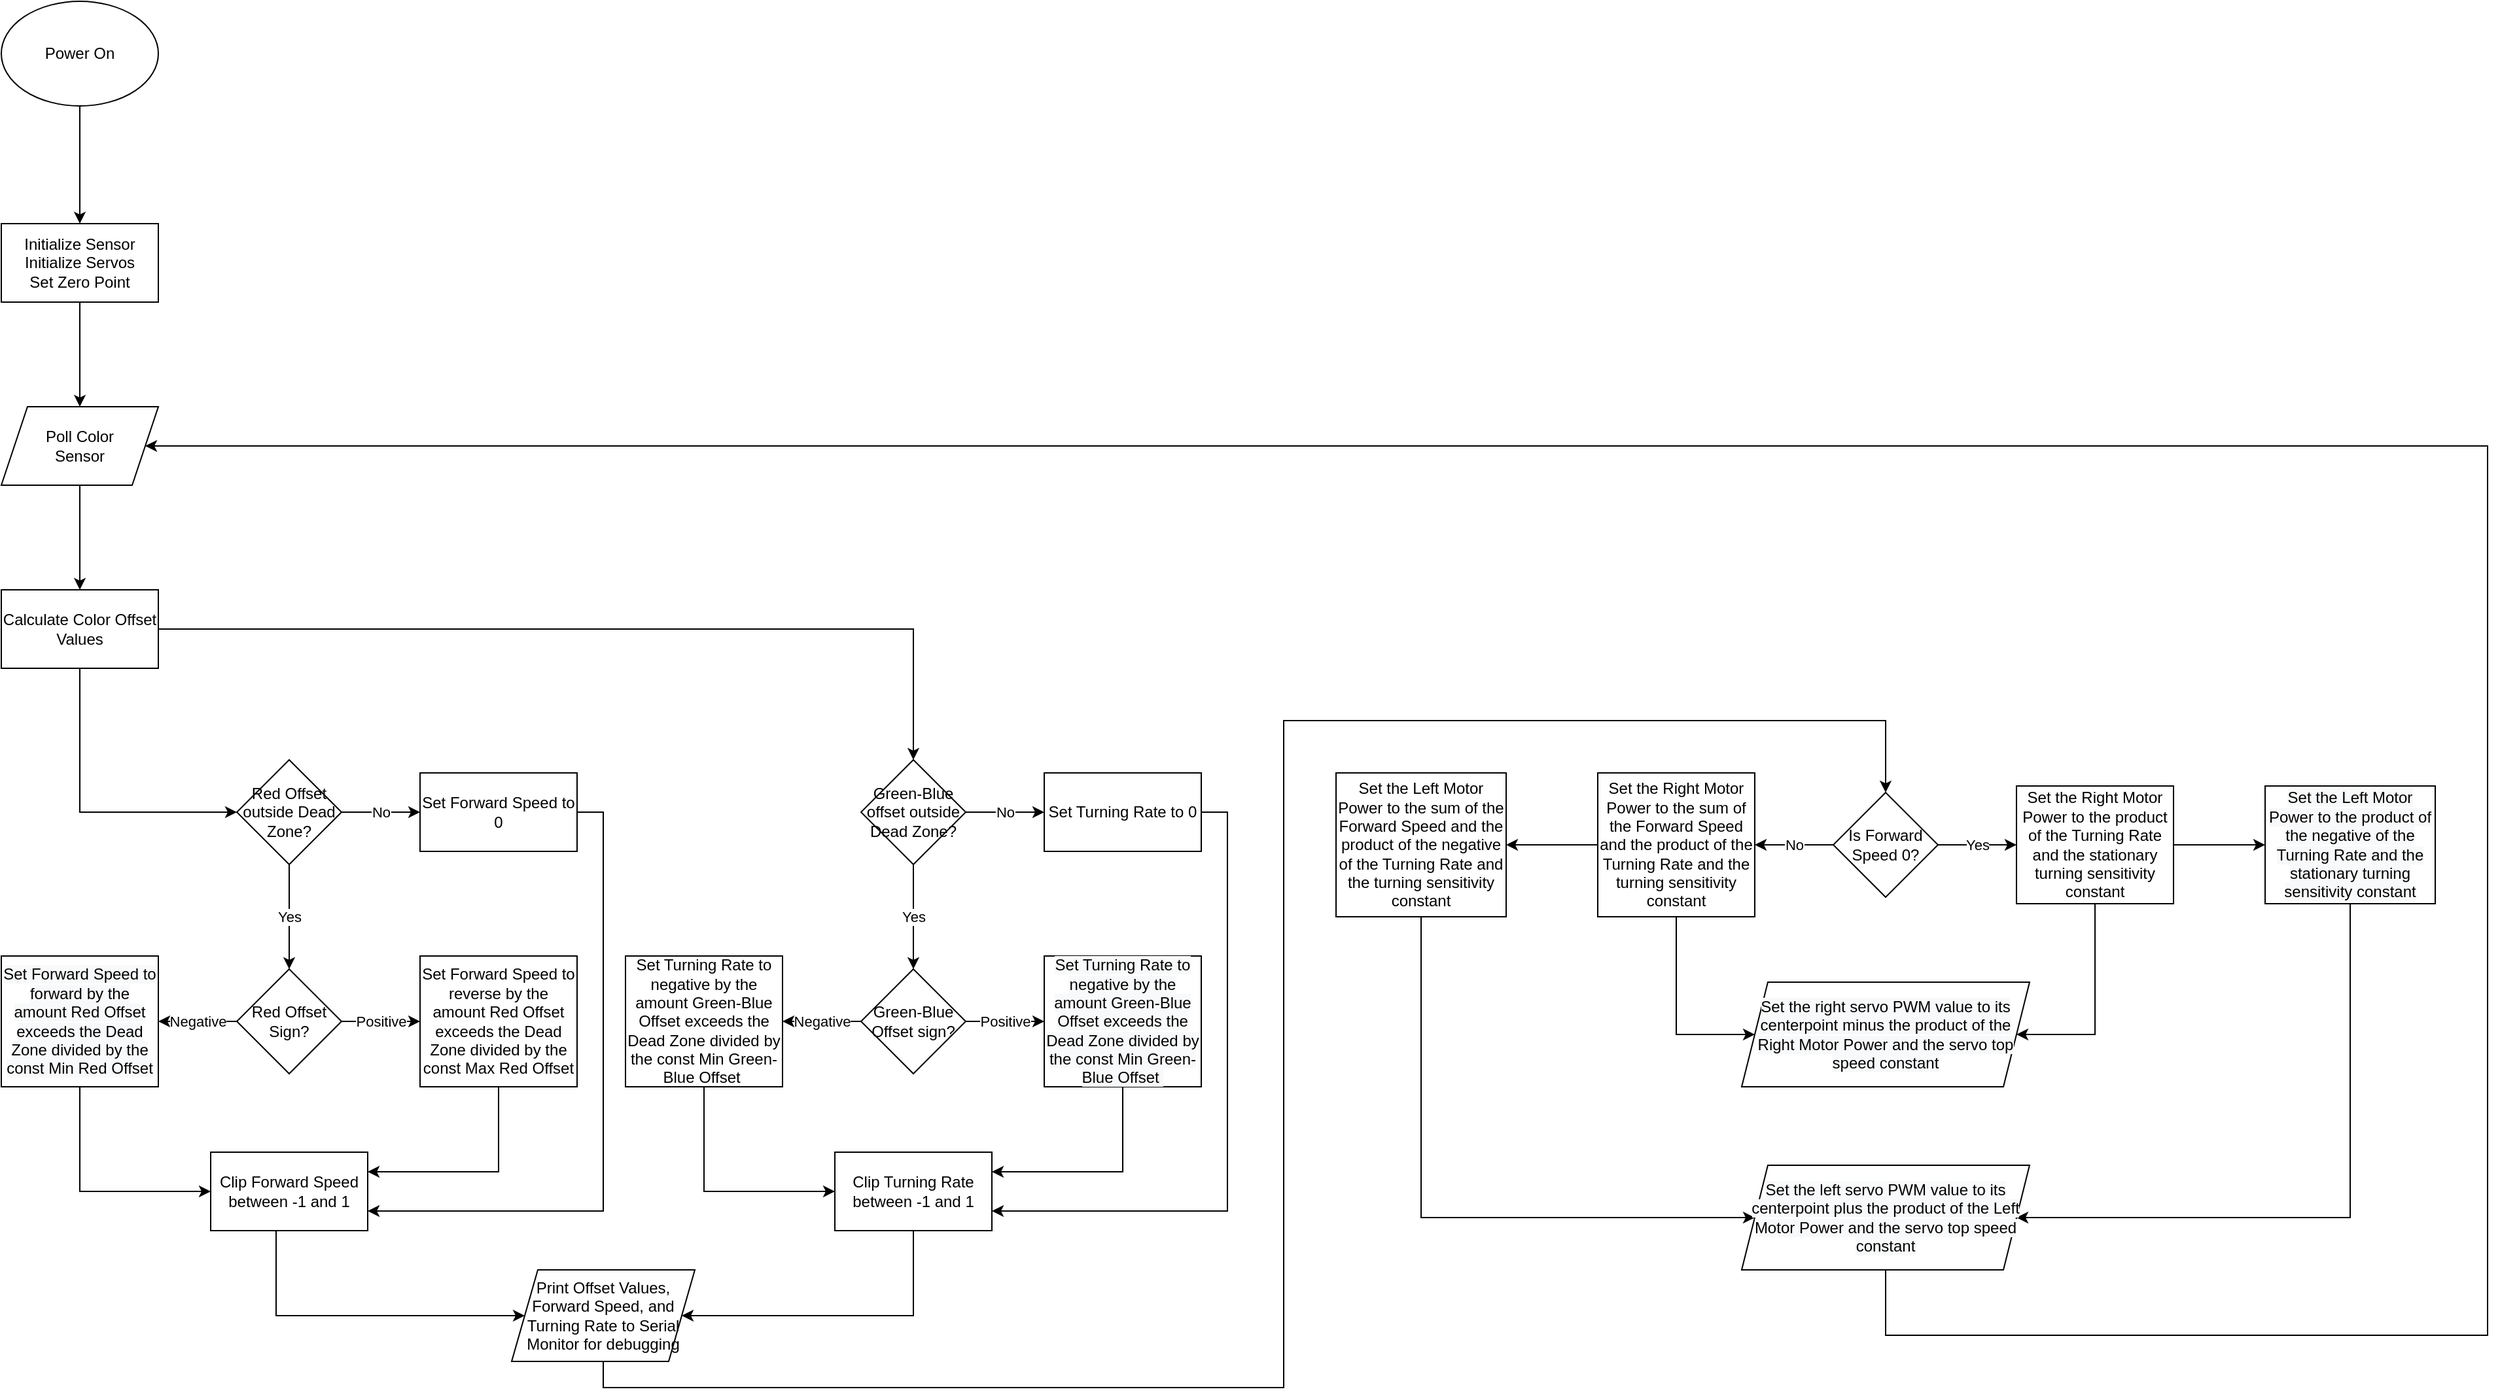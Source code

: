 <mxfile version="17.4.5" type="github" pages="2">
  <diagram id="C5RBs43oDa-KdzZeNtuy" name="Page-1">
    <mxGraphModel dx="932" dy="684" grid="1" gridSize="10" guides="1" tooltips="1" connect="1" arrows="1" fold="1" page="1" pageScale="1" pageWidth="827" pageHeight="1169" math="0" shadow="0">
      <root>
        <mxCell id="WIyWlLk6GJQsqaUBKTNV-0" />
        <mxCell id="WIyWlLk6GJQsqaUBKTNV-1" parent="WIyWlLk6GJQsqaUBKTNV-0" />
        <mxCell id="0KAY6Pc1dU7HC7JTZcyY-20" value="" style="edgeStyle=orthogonalEdgeStyle;rounded=0;orthogonalLoop=1;jettySize=auto;html=1;" edge="1" parent="WIyWlLk6GJQsqaUBKTNV-1" source="0KAY6Pc1dU7HC7JTZcyY-18" target="0KAY6Pc1dU7HC7JTZcyY-19">
          <mxGeometry relative="1" as="geometry" />
        </mxCell>
        <mxCell id="0KAY6Pc1dU7HC7JTZcyY-18" value="Power On" style="ellipse;whiteSpace=wrap;html=1;" vertex="1" parent="WIyWlLk6GJQsqaUBKTNV-1">
          <mxGeometry x="350" y="240" width="120" height="80" as="geometry" />
        </mxCell>
        <mxCell id="0KAY6Pc1dU7HC7JTZcyY-22" value="" style="edgeStyle=orthogonalEdgeStyle;rounded=0;orthogonalLoop=1;jettySize=auto;html=1;" edge="1" parent="WIyWlLk6GJQsqaUBKTNV-1" source="0KAY6Pc1dU7HC7JTZcyY-19" target="0KAY6Pc1dU7HC7JTZcyY-21">
          <mxGeometry relative="1" as="geometry" />
        </mxCell>
        <mxCell id="0KAY6Pc1dU7HC7JTZcyY-19" value="Initialize Sensor&lt;br&gt;Initialize Servos&lt;br&gt;Set Zero Point" style="whiteSpace=wrap;html=1;" vertex="1" parent="WIyWlLk6GJQsqaUBKTNV-1">
          <mxGeometry x="350" y="410" width="120" height="60" as="geometry" />
        </mxCell>
        <mxCell id="0KAY6Pc1dU7HC7JTZcyY-24" value="" style="edgeStyle=orthogonalEdgeStyle;rounded=0;orthogonalLoop=1;jettySize=auto;html=1;" edge="1" parent="WIyWlLk6GJQsqaUBKTNV-1" source="0KAY6Pc1dU7HC7JTZcyY-21" target="0KAY6Pc1dU7HC7JTZcyY-23">
          <mxGeometry relative="1" as="geometry" />
        </mxCell>
        <mxCell id="0KAY6Pc1dU7HC7JTZcyY-21" value="Poll Color&lt;br&gt;Sensor" style="shape=parallelogram;perimeter=parallelogramPerimeter;whiteSpace=wrap;html=1;fixedSize=1;" vertex="1" parent="WIyWlLk6GJQsqaUBKTNV-1">
          <mxGeometry x="350" y="550" width="120" height="60" as="geometry" />
        </mxCell>
        <mxCell id="0KAY6Pc1dU7HC7JTZcyY-28" value="" style="edgeStyle=orthogonalEdgeStyle;rounded=0;orthogonalLoop=1;jettySize=auto;html=1;" edge="1" parent="WIyWlLk6GJQsqaUBKTNV-1" source="0KAY6Pc1dU7HC7JTZcyY-23" target="0KAY6Pc1dU7HC7JTZcyY-27">
          <mxGeometry relative="1" as="geometry">
            <Array as="points">
              <mxPoint x="410" y="860" />
            </Array>
          </mxGeometry>
        </mxCell>
        <mxCell id="0KAY6Pc1dU7HC7JTZcyY-68" style="edgeStyle=orthogonalEdgeStyle;rounded=0;orthogonalLoop=1;jettySize=auto;html=1;exitX=0.75;exitY=1;exitDx=0;exitDy=0;entryX=0.5;entryY=0;entryDx=0;entryDy=0;" edge="1" parent="WIyWlLk6GJQsqaUBKTNV-1" source="0KAY6Pc1dU7HC7JTZcyY-23" target="0KAY6Pc1dU7HC7JTZcyY-49">
          <mxGeometry relative="1" as="geometry">
            <Array as="points">
              <mxPoint x="440" y="720" />
              <mxPoint x="1047" y="720" />
            </Array>
          </mxGeometry>
        </mxCell>
        <mxCell id="0KAY6Pc1dU7HC7JTZcyY-23" value="Calculate Color Offset Values" style="whiteSpace=wrap;html=1;" vertex="1" parent="WIyWlLk6GJQsqaUBKTNV-1">
          <mxGeometry x="350" y="690" width="120" height="60" as="geometry" />
        </mxCell>
        <mxCell id="0KAY6Pc1dU7HC7JTZcyY-34" value="Yes" style="edgeStyle=orthogonalEdgeStyle;rounded=0;orthogonalLoop=1;jettySize=auto;html=1;" edge="1" parent="WIyWlLk6GJQsqaUBKTNV-1" source="0KAY6Pc1dU7HC7JTZcyY-27" target="0KAY6Pc1dU7HC7JTZcyY-33">
          <mxGeometry relative="1" as="geometry" />
        </mxCell>
        <mxCell id="0KAY6Pc1dU7HC7JTZcyY-37" value="No" style="edgeStyle=orthogonalEdgeStyle;rounded=0;orthogonalLoop=1;jettySize=auto;html=1;" edge="1" parent="WIyWlLk6GJQsqaUBKTNV-1" source="0KAY6Pc1dU7HC7JTZcyY-27" target="0KAY6Pc1dU7HC7JTZcyY-35">
          <mxGeometry relative="1" as="geometry" />
        </mxCell>
        <mxCell id="0KAY6Pc1dU7HC7JTZcyY-27" value="Red Offset outside Dead Zone?" style="rhombus;whiteSpace=wrap;html=1;" vertex="1" parent="WIyWlLk6GJQsqaUBKTNV-1">
          <mxGeometry x="530" y="820" width="80" height="80" as="geometry" />
        </mxCell>
        <mxCell id="0KAY6Pc1dU7HC7JTZcyY-39" value="Positive" style="edgeStyle=orthogonalEdgeStyle;rounded=0;orthogonalLoop=1;jettySize=auto;html=1;" edge="1" parent="WIyWlLk6GJQsqaUBKTNV-1" source="0KAY6Pc1dU7HC7JTZcyY-33" target="0KAY6Pc1dU7HC7JTZcyY-38">
          <mxGeometry relative="1" as="geometry" />
        </mxCell>
        <mxCell id="0KAY6Pc1dU7HC7JTZcyY-41" value="Negative" style="edgeStyle=orthogonalEdgeStyle;rounded=0;orthogonalLoop=1;jettySize=auto;html=1;" edge="1" parent="WIyWlLk6GJQsqaUBKTNV-1" source="0KAY6Pc1dU7HC7JTZcyY-33" target="0KAY6Pc1dU7HC7JTZcyY-40">
          <mxGeometry relative="1" as="geometry" />
        </mxCell>
        <mxCell id="0KAY6Pc1dU7HC7JTZcyY-33" value="Red Offset Sign?" style="rhombus;whiteSpace=wrap;html=1;" vertex="1" parent="WIyWlLk6GJQsqaUBKTNV-1">
          <mxGeometry x="530" y="980" width="80" height="80" as="geometry" />
        </mxCell>
        <mxCell id="0KAY6Pc1dU7HC7JTZcyY-46" style="edgeStyle=orthogonalEdgeStyle;rounded=0;orthogonalLoop=1;jettySize=auto;html=1;entryX=1;entryY=0.75;entryDx=0;entryDy=0;" edge="1" parent="WIyWlLk6GJQsqaUBKTNV-1" source="0KAY6Pc1dU7HC7JTZcyY-35" target="0KAY6Pc1dU7HC7JTZcyY-42">
          <mxGeometry relative="1" as="geometry">
            <Array as="points">
              <mxPoint x="810" y="860" />
              <mxPoint x="810" y="1165" />
            </Array>
          </mxGeometry>
        </mxCell>
        <mxCell id="0KAY6Pc1dU7HC7JTZcyY-35" value="Set Forward Speed to 0" style="whiteSpace=wrap;html=1;" vertex="1" parent="WIyWlLk6GJQsqaUBKTNV-1">
          <mxGeometry x="670" y="830" width="120" height="60" as="geometry" />
        </mxCell>
        <mxCell id="0KAY6Pc1dU7HC7JTZcyY-63" style="edgeStyle=orthogonalEdgeStyle;rounded=0;orthogonalLoop=1;jettySize=auto;html=1;exitX=0.5;exitY=1;exitDx=0;exitDy=0;entryX=1;entryY=0.25;entryDx=0;entryDy=0;" edge="1" parent="WIyWlLk6GJQsqaUBKTNV-1" source="0KAY6Pc1dU7HC7JTZcyY-38" target="0KAY6Pc1dU7HC7JTZcyY-42">
          <mxGeometry relative="1" as="geometry" />
        </mxCell>
        <mxCell id="0KAY6Pc1dU7HC7JTZcyY-38" value="Set Forward Speed to reverse by the amount Red Offset exceeds the Dead Zone divided by the const Max Red Offset" style="whiteSpace=wrap;html=1;" vertex="1" parent="WIyWlLk6GJQsqaUBKTNV-1">
          <mxGeometry x="670" y="970" width="120" height="100" as="geometry" />
        </mxCell>
        <mxCell id="0KAY6Pc1dU7HC7JTZcyY-44" style="edgeStyle=orthogonalEdgeStyle;rounded=0;orthogonalLoop=1;jettySize=auto;html=1;exitX=0.5;exitY=1;exitDx=0;exitDy=0;entryX=0;entryY=0.5;entryDx=0;entryDy=0;" edge="1" parent="WIyWlLk6GJQsqaUBKTNV-1" source="0KAY6Pc1dU7HC7JTZcyY-40" target="0KAY6Pc1dU7HC7JTZcyY-42">
          <mxGeometry relative="1" as="geometry" />
        </mxCell>
        <mxCell id="0KAY6Pc1dU7HC7JTZcyY-40" value="&lt;span style=&quot;color: rgb(0 , 0 , 0) ; font-family: &amp;#34;helvetica&amp;#34; ; font-size: 12px ; font-style: normal ; font-weight: 400 ; letter-spacing: normal ; text-align: center ; text-indent: 0px ; text-transform: none ; word-spacing: 0px ; background-color: rgb(248 , 249 , 250) ; display: inline ; float: none&quot;&gt;Set Forward Speed to forward by the amount Red Offset exceeds the Dead Zone divided by the const Min Red Offset&lt;/span&gt;" style="whiteSpace=wrap;html=1;" vertex="1" parent="WIyWlLk6GJQsqaUBKTNV-1">
          <mxGeometry x="350" y="970" width="120" height="100" as="geometry" />
        </mxCell>
        <mxCell id="0KAY6Pc1dU7HC7JTZcyY-70" value="" style="edgeStyle=orthogonalEdgeStyle;rounded=0;orthogonalLoop=1;jettySize=auto;html=1;" edge="1" parent="WIyWlLk6GJQsqaUBKTNV-1" source="0KAY6Pc1dU7HC7JTZcyY-42" target="0KAY6Pc1dU7HC7JTZcyY-69">
          <mxGeometry relative="1" as="geometry">
            <Array as="points">
              <mxPoint x="560" y="1230" />
              <mxPoint x="560" y="1230" />
            </Array>
          </mxGeometry>
        </mxCell>
        <mxCell id="0KAY6Pc1dU7HC7JTZcyY-42" value="Clip Forward Speed between -1 and 1" style="whiteSpace=wrap;html=1;" vertex="1" parent="WIyWlLk6GJQsqaUBKTNV-1">
          <mxGeometry x="510" y="1120" width="120" height="60" as="geometry" />
        </mxCell>
        <mxCell id="0KAY6Pc1dU7HC7JTZcyY-52" value="No" style="edgeStyle=orthogonalEdgeStyle;rounded=0;orthogonalLoop=1;jettySize=auto;html=1;" edge="1" parent="WIyWlLk6GJQsqaUBKTNV-1" source="0KAY6Pc1dU7HC7JTZcyY-49" target="0KAY6Pc1dU7HC7JTZcyY-51">
          <mxGeometry relative="1" as="geometry" />
        </mxCell>
        <mxCell id="0KAY6Pc1dU7HC7JTZcyY-56" value="Yes" style="edgeStyle=orthogonalEdgeStyle;rounded=0;orthogonalLoop=1;jettySize=auto;html=1;" edge="1" parent="WIyWlLk6GJQsqaUBKTNV-1" source="0KAY6Pc1dU7HC7JTZcyY-49" target="0KAY6Pc1dU7HC7JTZcyY-55">
          <mxGeometry relative="1" as="geometry" />
        </mxCell>
        <mxCell id="0KAY6Pc1dU7HC7JTZcyY-49" value="Green-Blue offset outside Dead Zone?" style="rhombus;whiteSpace=wrap;html=1;" vertex="1" parent="WIyWlLk6GJQsqaUBKTNV-1">
          <mxGeometry x="1007" y="820" width="80" height="80" as="geometry" />
        </mxCell>
        <mxCell id="0KAY6Pc1dU7HC7JTZcyY-67" style="edgeStyle=orthogonalEdgeStyle;rounded=0;orthogonalLoop=1;jettySize=auto;html=1;exitX=1;exitY=0.5;exitDx=0;exitDy=0;entryX=1;entryY=0.75;entryDx=0;entryDy=0;" edge="1" parent="WIyWlLk6GJQsqaUBKTNV-1" source="0KAY6Pc1dU7HC7JTZcyY-51" target="0KAY6Pc1dU7HC7JTZcyY-64">
          <mxGeometry relative="1" as="geometry" />
        </mxCell>
        <mxCell id="0KAY6Pc1dU7HC7JTZcyY-51" value="Set Turning Rate to 0" style="whiteSpace=wrap;html=1;" vertex="1" parent="WIyWlLk6GJQsqaUBKTNV-1">
          <mxGeometry x="1147" y="830" width="120" height="60" as="geometry" />
        </mxCell>
        <mxCell id="0KAY6Pc1dU7HC7JTZcyY-60" value="Negative" style="edgeStyle=orthogonalEdgeStyle;rounded=0;orthogonalLoop=1;jettySize=auto;html=1;" edge="1" parent="WIyWlLk6GJQsqaUBKTNV-1" source="0KAY6Pc1dU7HC7JTZcyY-55" target="0KAY6Pc1dU7HC7JTZcyY-59">
          <mxGeometry relative="1" as="geometry" />
        </mxCell>
        <mxCell id="0KAY6Pc1dU7HC7JTZcyY-62" value="Positive" style="edgeStyle=orthogonalEdgeStyle;rounded=0;orthogonalLoop=1;jettySize=auto;html=1;" edge="1" parent="WIyWlLk6GJQsqaUBKTNV-1" source="0KAY6Pc1dU7HC7JTZcyY-55" target="0KAY6Pc1dU7HC7JTZcyY-61">
          <mxGeometry relative="1" as="geometry" />
        </mxCell>
        <mxCell id="0KAY6Pc1dU7HC7JTZcyY-55" value="Green-Blue Offset sign?" style="rhombus;whiteSpace=wrap;html=1;" vertex="1" parent="WIyWlLk6GJQsqaUBKTNV-1">
          <mxGeometry x="1007" y="980" width="80" height="80" as="geometry" />
        </mxCell>
        <mxCell id="0KAY6Pc1dU7HC7JTZcyY-65" style="edgeStyle=orthogonalEdgeStyle;rounded=0;orthogonalLoop=1;jettySize=auto;html=1;entryX=0;entryY=0.5;entryDx=0;entryDy=0;" edge="1" parent="WIyWlLk6GJQsqaUBKTNV-1" source="0KAY6Pc1dU7HC7JTZcyY-59" target="0KAY6Pc1dU7HC7JTZcyY-64">
          <mxGeometry relative="1" as="geometry">
            <Array as="points">
              <mxPoint x="887" y="1150" />
            </Array>
          </mxGeometry>
        </mxCell>
        <mxCell id="0KAY6Pc1dU7HC7JTZcyY-59" value="Set Turning Rate to negative by the amount Green-Blue Offset exceeds the Dead Zone divided by the const Min Green-Blue Offset&amp;nbsp;" style="whiteSpace=wrap;html=1;" vertex="1" parent="WIyWlLk6GJQsqaUBKTNV-1">
          <mxGeometry x="827" y="970" width="120" height="100" as="geometry" />
        </mxCell>
        <mxCell id="0KAY6Pc1dU7HC7JTZcyY-66" style="edgeStyle=orthogonalEdgeStyle;rounded=0;orthogonalLoop=1;jettySize=auto;html=1;exitX=0.5;exitY=1;exitDx=0;exitDy=0;entryX=1;entryY=0.25;entryDx=0;entryDy=0;" edge="1" parent="WIyWlLk6GJQsqaUBKTNV-1" source="0KAY6Pc1dU7HC7JTZcyY-61" target="0KAY6Pc1dU7HC7JTZcyY-64">
          <mxGeometry relative="1" as="geometry" />
        </mxCell>
        <mxCell id="0KAY6Pc1dU7HC7JTZcyY-61" value="&#xa;&#xa;&lt;span style=&quot;color: rgb(0, 0, 0); font-family: helvetica; font-size: 12px; font-style: normal; font-weight: 400; letter-spacing: normal; text-align: center; text-indent: 0px; text-transform: none; word-spacing: 0px; background-color: rgb(248, 249, 250); display: inline; float: none;&quot;&gt;Set Turning Rate to negative by the amount Green-Blue Offset exceeds the Dead Zone divided by the const Min Green-Blue Offset&amp;nbsp;&lt;/span&gt;&#xa;&#xa;" style="whiteSpace=wrap;html=1;" vertex="1" parent="WIyWlLk6GJQsqaUBKTNV-1">
          <mxGeometry x="1147" y="970" width="120" height="100" as="geometry" />
        </mxCell>
        <mxCell id="0KAY6Pc1dU7HC7JTZcyY-72" style="edgeStyle=orthogonalEdgeStyle;rounded=0;orthogonalLoop=1;jettySize=auto;html=1;exitX=0.5;exitY=1;exitDx=0;exitDy=0;entryX=1;entryY=0.5;entryDx=0;entryDy=0;" edge="1" parent="WIyWlLk6GJQsqaUBKTNV-1" source="0KAY6Pc1dU7HC7JTZcyY-64" target="0KAY6Pc1dU7HC7JTZcyY-69">
          <mxGeometry relative="1" as="geometry">
            <Array as="points">
              <mxPoint x="1047" y="1245" />
            </Array>
          </mxGeometry>
        </mxCell>
        <mxCell id="0KAY6Pc1dU7HC7JTZcyY-64" value="Clip Turning Rate between -1 and 1" style="rounded=0;whiteSpace=wrap;html=1;" vertex="1" parent="WIyWlLk6GJQsqaUBKTNV-1">
          <mxGeometry x="987" y="1120" width="120" height="60" as="geometry" />
        </mxCell>
        <mxCell id="0KAY6Pc1dU7HC7JTZcyY-74" value="" style="edgeStyle=orthogonalEdgeStyle;rounded=0;orthogonalLoop=1;jettySize=auto;html=1;" edge="1" parent="WIyWlLk6GJQsqaUBKTNV-1" source="0KAY6Pc1dU7HC7JTZcyY-69" target="0KAY6Pc1dU7HC7JTZcyY-73">
          <mxGeometry relative="1" as="geometry">
            <Array as="points">
              <mxPoint x="810" y="1300" />
              <mxPoint x="1330" y="1300" />
              <mxPoint x="1330" y="790" />
              <mxPoint x="1790" y="790" />
            </Array>
          </mxGeometry>
        </mxCell>
        <mxCell id="0KAY6Pc1dU7HC7JTZcyY-69" value="Print Offset Values, Forward Speed, and Turning Rate to Serial Monitor for debugging" style="shape=parallelogram;perimeter=parallelogramPerimeter;whiteSpace=wrap;html=1;fixedSize=1;" vertex="1" parent="WIyWlLk6GJQsqaUBKTNV-1">
          <mxGeometry x="740" y="1210" width="140" height="70" as="geometry" />
        </mxCell>
        <mxCell id="0KAY6Pc1dU7HC7JTZcyY-76" value="Yes" style="edgeStyle=orthogonalEdgeStyle;rounded=0;orthogonalLoop=1;jettySize=auto;html=1;" edge="1" parent="WIyWlLk6GJQsqaUBKTNV-1" source="0KAY6Pc1dU7HC7JTZcyY-73" target="0KAY6Pc1dU7HC7JTZcyY-75">
          <mxGeometry relative="1" as="geometry" />
        </mxCell>
        <mxCell id="0KAY6Pc1dU7HC7JTZcyY-78" value="No" style="edgeStyle=orthogonalEdgeStyle;rounded=0;orthogonalLoop=1;jettySize=auto;html=1;" edge="1" parent="WIyWlLk6GJQsqaUBKTNV-1" source="0KAY6Pc1dU7HC7JTZcyY-73" target="0KAY6Pc1dU7HC7JTZcyY-77">
          <mxGeometry relative="1" as="geometry" />
        </mxCell>
        <mxCell id="0KAY6Pc1dU7HC7JTZcyY-73" value="Is Forward Speed 0?" style="rhombus;whiteSpace=wrap;html=1;" vertex="1" parent="WIyWlLk6GJQsqaUBKTNV-1">
          <mxGeometry x="1750" y="845" width="80" height="80" as="geometry" />
        </mxCell>
        <mxCell id="0KAY6Pc1dU7HC7JTZcyY-80" value="" style="edgeStyle=orthogonalEdgeStyle;rounded=0;orthogonalLoop=1;jettySize=auto;html=1;" edge="1" parent="WIyWlLk6GJQsqaUBKTNV-1" source="0KAY6Pc1dU7HC7JTZcyY-75" target="0KAY6Pc1dU7HC7JTZcyY-79">
          <mxGeometry relative="1" as="geometry" />
        </mxCell>
        <mxCell id="0KAY6Pc1dU7HC7JTZcyY-99" style="edgeStyle=orthogonalEdgeStyle;rounded=0;orthogonalLoop=1;jettySize=auto;html=1;exitX=0.5;exitY=1;exitDx=0;exitDy=0;entryX=1;entryY=0.5;entryDx=0;entryDy=0;" edge="1" parent="WIyWlLk6GJQsqaUBKTNV-1" source="0KAY6Pc1dU7HC7JTZcyY-75" target="0KAY6Pc1dU7HC7JTZcyY-98">
          <mxGeometry relative="1" as="geometry">
            <Array as="points">
              <mxPoint x="1950" y="1030" />
            </Array>
          </mxGeometry>
        </mxCell>
        <mxCell id="0KAY6Pc1dU7HC7JTZcyY-75" value="Set the Right Motor Power to the product of the Turning Rate and the stationary turning sensitivity constant" style="whiteSpace=wrap;html=1;" vertex="1" parent="WIyWlLk6GJQsqaUBKTNV-1">
          <mxGeometry x="1890" y="840" width="120" height="90" as="geometry" />
        </mxCell>
        <mxCell id="0KAY6Pc1dU7HC7JTZcyY-84" value="" style="edgeStyle=orthogonalEdgeStyle;rounded=0;orthogonalLoop=1;jettySize=auto;html=1;" edge="1" parent="WIyWlLk6GJQsqaUBKTNV-1" source="0KAY6Pc1dU7HC7JTZcyY-77" target="0KAY6Pc1dU7HC7JTZcyY-83">
          <mxGeometry relative="1" as="geometry" />
        </mxCell>
        <mxCell id="0KAY6Pc1dU7HC7JTZcyY-100" style="edgeStyle=orthogonalEdgeStyle;rounded=0;orthogonalLoop=1;jettySize=auto;html=1;exitX=0.5;exitY=1;exitDx=0;exitDy=0;entryX=0;entryY=0.5;entryDx=0;entryDy=0;" edge="1" parent="WIyWlLk6GJQsqaUBKTNV-1" source="0KAY6Pc1dU7HC7JTZcyY-77" target="0KAY6Pc1dU7HC7JTZcyY-98">
          <mxGeometry relative="1" as="geometry">
            <Array as="points">
              <mxPoint x="1630" y="1030" />
            </Array>
          </mxGeometry>
        </mxCell>
        <mxCell id="0KAY6Pc1dU7HC7JTZcyY-77" value="Set the Right Motor Power to the sum of the Forward Speed and the product of the Turning Rate and the turning sensitivity constant" style="whiteSpace=wrap;html=1;" vertex="1" parent="WIyWlLk6GJQsqaUBKTNV-1">
          <mxGeometry x="1570" y="830" width="120" height="110" as="geometry" />
        </mxCell>
        <mxCell id="0KAY6Pc1dU7HC7JTZcyY-102" style="edgeStyle=orthogonalEdgeStyle;rounded=0;orthogonalLoop=1;jettySize=auto;html=1;entryX=1;entryY=0.5;entryDx=0;entryDy=0;" edge="1" parent="WIyWlLk6GJQsqaUBKTNV-1" source="0KAY6Pc1dU7HC7JTZcyY-79" target="0KAY6Pc1dU7HC7JTZcyY-101">
          <mxGeometry relative="1" as="geometry">
            <Array as="points">
              <mxPoint x="2145" y="1170" />
            </Array>
          </mxGeometry>
        </mxCell>
        <mxCell id="0KAY6Pc1dU7HC7JTZcyY-79" value="&lt;span style=&quot;color: rgb(0 , 0 , 0) ; font-family: &amp;#34;helvetica&amp;#34; ; font-size: 12px ; font-style: normal ; font-weight: 400 ; letter-spacing: normal ; text-align: center ; text-indent: 0px ; text-transform: none ; word-spacing: 0px ; background-color: rgb(248 , 249 , 250) ; display: inline ; float: none&quot;&gt;Set the Left Motor Power to the product of the negative of the Turning Rate and the stationary turning sensitivity constant&lt;/span&gt;" style="whiteSpace=wrap;html=1;" vertex="1" parent="WIyWlLk6GJQsqaUBKTNV-1">
          <mxGeometry x="2080" y="840" width="130" height="90" as="geometry" />
        </mxCell>
        <mxCell id="0KAY6Pc1dU7HC7JTZcyY-103" style="edgeStyle=orthogonalEdgeStyle;rounded=0;orthogonalLoop=1;jettySize=auto;html=1;entryX=0;entryY=0.5;entryDx=0;entryDy=0;" edge="1" parent="WIyWlLk6GJQsqaUBKTNV-1" source="0KAY6Pc1dU7HC7JTZcyY-83" target="0KAY6Pc1dU7HC7JTZcyY-101">
          <mxGeometry relative="1" as="geometry">
            <Array as="points">
              <mxPoint x="1435" y="1170" />
            </Array>
          </mxGeometry>
        </mxCell>
        <mxCell id="0KAY6Pc1dU7HC7JTZcyY-83" value="Set the Left Motor Power to the sum of the Forward Speed and the product of the negative of the Turning Rate and the turning sensitivity constant" style="whiteSpace=wrap;html=1;" vertex="1" parent="WIyWlLk6GJQsqaUBKTNV-1">
          <mxGeometry x="1370" y="830" width="130" height="110" as="geometry" />
        </mxCell>
        <mxCell id="0KAY6Pc1dU7HC7JTZcyY-98" value="&#xa;&#xa;&lt;span style=&quot;color: rgb(0, 0, 0); font-family: helvetica; font-size: 12px; font-style: normal; font-weight: 400; letter-spacing: normal; text-align: center; text-indent: 0px; text-transform: none; word-spacing: 0px; background-color: rgb(248, 249, 250); display: inline; float: none;&quot;&gt;Set the right servo PWM value to its centerpoint minus the product of the Right Motor Power and the servo top speed constant&lt;/span&gt;&#xa;&#xa;" style="shape=parallelogram;perimeter=parallelogramPerimeter;whiteSpace=wrap;html=1;fixedSize=1;" vertex="1" parent="WIyWlLk6GJQsqaUBKTNV-1">
          <mxGeometry x="1680" y="990" width="220" height="80" as="geometry" />
        </mxCell>
        <mxCell id="0KAY6Pc1dU7HC7JTZcyY-104" style="edgeStyle=orthogonalEdgeStyle;rounded=0;orthogonalLoop=1;jettySize=auto;html=1;exitX=0.5;exitY=1;exitDx=0;exitDy=0;entryX=1;entryY=0.5;entryDx=0;entryDy=0;" edge="1" parent="WIyWlLk6GJQsqaUBKTNV-1" source="0KAY6Pc1dU7HC7JTZcyY-101" target="0KAY6Pc1dU7HC7JTZcyY-21">
          <mxGeometry relative="1" as="geometry">
            <Array as="points">
              <mxPoint x="1790" y="1260" />
              <mxPoint x="2250" y="1260" />
              <mxPoint x="2250" y="580" />
            </Array>
          </mxGeometry>
        </mxCell>
        <mxCell id="0KAY6Pc1dU7HC7JTZcyY-101" value="&lt;span style=&quot;color: rgb(0 , 0 , 0) ; font-family: &amp;#34;helvetica&amp;#34; ; font-size: 12px ; font-style: normal ; font-weight: 400 ; letter-spacing: normal ; text-align: center ; text-indent: 0px ; text-transform: none ; word-spacing: 0px ; background-color: rgb(248 , 249 , 250) ; display: inline ; float: none&quot;&gt;Set the left servo PWM value to its centerpoint plus the product of the Left Motor Power and the servo top speed constant&lt;/span&gt;" style="shape=parallelogram;perimeter=parallelogramPerimeter;whiteSpace=wrap;html=1;fixedSize=1;" vertex="1" parent="WIyWlLk6GJQsqaUBKTNV-1">
          <mxGeometry x="1680" y="1130" width="220" height="80" as="geometry" />
        </mxCell>
      </root>
    </mxGraphModel>
  </diagram>
  <diagram id="WVK8z6pN8b8rxkooocJ8" name="Page-2">
    <mxGraphModel dx="792" dy="581" grid="1" gridSize="10" guides="1" tooltips="1" connect="1" arrows="1" fold="1" page="1" pageScale="1" pageWidth="850" pageHeight="1100" math="0" shadow="0">
      <root>
        <mxCell id="0" />
        <mxCell id="1" parent="0" />
        <mxCell id="eAoaHbcyx_R3da_HgAB9-2" value="TCS34725" style="ellipse;whiteSpace=wrap;html=1;aspect=fixed;" vertex="1" parent="1">
          <mxGeometry x="385" y="90" width="80" height="80" as="geometry" />
        </mxCell>
        <mxCell id="eAoaHbcyx_R3da_HgAB9-1" value="Arduino Uno" style="rounded=0;whiteSpace=wrap;html=1;" vertex="1" parent="1">
          <mxGeometry x="365" y="260" width="120" height="70" as="geometry" />
        </mxCell>
        <mxCell id="eAoaHbcyx_R3da_HgAB9-6" value="SCL" style="endArrow=none;html=1;rounded=0;entryX=0.5;entryY=1;entryDx=0;entryDy=0;" edge="1" parent="1">
          <mxGeometry width="50" height="50" relative="1" as="geometry">
            <mxPoint x="420" y="260" as="sourcePoint" />
            <mxPoint x="420" y="160" as="targetPoint" />
          </mxGeometry>
        </mxCell>
        <mxCell id="eAoaHbcyx_R3da_HgAB9-7" value="GND" style="endArrow=none;html=1;rounded=0;entryX=0.5;entryY=1;entryDx=0;entryDy=0;" edge="1" parent="1">
          <mxGeometry x="-0.429" width="50" height="50" relative="1" as="geometry">
            <mxPoint x="430" y="260" as="sourcePoint" />
            <mxPoint x="430" y="160" as="targetPoint" />
            <mxPoint as="offset" />
          </mxGeometry>
        </mxCell>
        <mxCell id="eAoaHbcyx_R3da_HgAB9-8" value="3.3V" style="endArrow=none;html=1;rounded=0;entryX=0.5;entryY=1;entryDx=0;entryDy=0;" edge="1" parent="1">
          <mxGeometry x="-0.714" width="50" height="50" relative="1" as="geometry">
            <mxPoint x="440" y="260" as="sourcePoint" />
            <mxPoint x="440" y="160" as="targetPoint" />
            <mxPoint as="offset" />
          </mxGeometry>
        </mxCell>
        <mxCell id="eAoaHbcyx_R3da_HgAB9-9" value="SDA" style="endArrow=none;html=1;rounded=0;entryX=0.5;entryY=1;entryDx=0;entryDy=0;" edge="1" parent="1">
          <mxGeometry x="0.429" width="50" height="50" relative="1" as="geometry">
            <mxPoint x="410" y="260" as="sourcePoint" />
            <mxPoint x="409.5" y="160" as="targetPoint" />
            <mxPoint x="1" as="offset" />
          </mxGeometry>
        </mxCell>
        <mxCell id="eAoaHbcyx_R3da_HgAB9-10" value="LED" style="rounded=0;whiteSpace=wrap;html=1;" vertex="1" parent="1">
          <mxGeometry x="500" y="60" width="30" height="20" as="geometry" />
        </mxCell>
        <mxCell id="eAoaHbcyx_R3da_HgAB9-16" value="" style="endArrow=none;html=1;rounded=0;entryX=0.25;entryY=1;entryDx=0;entryDy=0;" edge="1" parent="1">
          <mxGeometry width="50" height="50" relative="1" as="geometry">
            <mxPoint x="510" y="120" as="sourcePoint" />
            <mxPoint x="509.5" y="80" as="targetPoint" />
          </mxGeometry>
        </mxCell>
        <mxCell id="eAoaHbcyx_R3da_HgAB9-17" value="" style="endArrow=none;html=1;rounded=0;entryX=0.25;entryY=1;entryDx=0;entryDy=0;" edge="1" parent="1">
          <mxGeometry width="50" height="50" relative="1" as="geometry">
            <mxPoint x="520" y="140" as="sourcePoint" />
            <mxPoint x="519.5" y="80" as="targetPoint" />
          </mxGeometry>
        </mxCell>
        <mxCell id="eAoaHbcyx_R3da_HgAB9-19" value="LED" style="rounded=0;whiteSpace=wrap;html=1;" vertex="1" parent="1">
          <mxGeometry x="550" y="60" width="30" height="20" as="geometry" />
        </mxCell>
        <mxCell id="eAoaHbcyx_R3da_HgAB9-20" value="" style="endArrow=none;html=1;rounded=0;entryX=0.25;entryY=1;entryDx=0;entryDy=0;" edge="1" parent="1">
          <mxGeometry width="50" height="50" relative="1" as="geometry">
            <mxPoint x="560" y="120" as="sourcePoint" />
            <mxPoint x="559.5" y="80" as="targetPoint" />
          </mxGeometry>
        </mxCell>
        <mxCell id="eAoaHbcyx_R3da_HgAB9-21" value="" style="endArrow=none;html=1;rounded=0;entryX=0.25;entryY=1;entryDx=0;entryDy=0;" edge="1" parent="1">
          <mxGeometry width="50" height="50" relative="1" as="geometry">
            <mxPoint x="570" y="140" as="sourcePoint" />
            <mxPoint x="569.5" y="80" as="targetPoint" />
          </mxGeometry>
        </mxCell>
        <mxCell id="eAoaHbcyx_R3da_HgAB9-22" value="" style="endArrow=none;html=1;rounded=0;" edge="1" parent="1">
          <mxGeometry width="50" height="50" relative="1" as="geometry">
            <mxPoint x="490" y="120" as="sourcePoint" />
            <mxPoint x="510" y="120" as="targetPoint" />
          </mxGeometry>
        </mxCell>
        <mxCell id="eAoaHbcyx_R3da_HgAB9-23" value="-" style="endArrow=none;html=1;rounded=0;" edge="1" parent="1">
          <mxGeometry width="50" height="50" relative="1" as="geometry">
            <mxPoint x="490" y="200" as="sourcePoint" />
            <mxPoint x="490" y="120" as="targetPoint" />
          </mxGeometry>
        </mxCell>
        <mxCell id="eAoaHbcyx_R3da_HgAB9-25" value="" style="endArrow=none;html=1;rounded=0;" edge="1" parent="1">
          <mxGeometry width="50" height="50" relative="1" as="geometry">
            <mxPoint x="520" y="140" as="sourcePoint" />
            <mxPoint x="570" y="140" as="targetPoint" />
          </mxGeometry>
        </mxCell>
        <mxCell id="eAoaHbcyx_R3da_HgAB9-26" value="+" style="endArrow=none;html=1;rounded=0;exitX=0.5;exitY=0;exitDx=0;exitDy=0;" edge="1" parent="1" source="eAoaHbcyx_R3da_HgAB9-27">
          <mxGeometry width="50" height="50" relative="1" as="geometry">
            <mxPoint x="520" y="160" as="sourcePoint" />
            <mxPoint x="520" y="140" as="targetPoint" />
          </mxGeometry>
        </mxCell>
        <mxCell id="eAoaHbcyx_R3da_HgAB9-27" value="&lt;font style=&quot;font-size: 12px&quot;&gt;2.7&lt;span style=&quot;color: rgb(73 , 73 , 73) ; background-color: rgb(255 , 255 , 255)&quot;&gt;Ω&lt;/span&gt;&lt;span style=&quot;color: rgb(73 , 73 , 73) ; font-family: &amp;#34;ddg_proximanova&amp;#34; , &amp;#34;ddg_proximanova_ui_0&amp;#34; , &amp;#34;ddg_proximanova_ui_1&amp;#34; , &amp;#34;ddg_proximanova_ui_2&amp;#34; , &amp;#34;ddg_proximanova_ui_3&amp;#34; , &amp;#34;ddg_proximanova_ui_4&amp;#34; , &amp;#34;ddg_proximanova_ui_5&amp;#34; , &amp;#34;ddg_proximanova_ui_6&amp;#34; , &amp;#34;proxima nova&amp;#34; , &amp;#34;helvetica neue&amp;#34; , &amp;#34;helvetica&amp;#34; , &amp;#34;segoe ui&amp;#34; , &amp;#34;nimbus sans l&amp;#34; , &amp;#34;liberation sans&amp;#34; , &amp;#34;open sans&amp;#34; , &amp;#34;freesans&amp;#34; , &amp;#34;arial&amp;#34; , sans-serif ; background-color: rgb(255 , 255 , 255)&quot;&gt;&amp;nbsp;&lt;/span&gt;&lt;/font&gt;" style="rounded=0;whiteSpace=wrap;html=1;" vertex="1" parent="1">
          <mxGeometry x="500" y="180" width="40" height="20" as="geometry" />
        </mxCell>
        <mxCell id="eAoaHbcyx_R3da_HgAB9-28" value="" style="endArrow=none;html=1;rounded=0;fontFamily=Helvetica;fontSize=12;entryX=0.5;entryY=1;entryDx=0;entryDy=0;" edge="1" parent="1" target="eAoaHbcyx_R3da_HgAB9-27">
          <mxGeometry width="50" height="50" relative="1" as="geometry">
            <mxPoint x="520" y="220" as="sourcePoint" />
            <mxPoint x="410" y="170" as="targetPoint" />
          </mxGeometry>
        </mxCell>
        <mxCell id="eAoaHbcyx_R3da_HgAB9-30" value="" style="endArrow=none;html=1;rounded=0;fontFamily=Helvetica;fontSize=12;" edge="1" parent="1">
          <mxGeometry width="50" height="50" relative="1" as="geometry">
            <mxPoint x="440" y="220" as="sourcePoint" />
            <mxPoint x="520" y="220" as="targetPoint" />
          </mxGeometry>
        </mxCell>
        <mxCell id="eAoaHbcyx_R3da_HgAB9-31" value="" style="endArrow=none;dashed=1;html=1;rounded=0;fontFamily=Helvetica;fontSize=12;" edge="1" parent="1">
          <mxGeometry width="50" height="50" relative="1" as="geometry">
            <mxPoint x="510" y="120" as="sourcePoint" />
            <mxPoint x="530" y="120" as="targetPoint" />
          </mxGeometry>
        </mxCell>
        <mxCell id="eAoaHbcyx_R3da_HgAB9-32" value="" style="endArrow=none;html=1;rounded=0;fontFamily=Helvetica;fontSize=12;" edge="1" parent="1">
          <mxGeometry width="50" height="50" relative="1" as="geometry">
            <mxPoint x="530" y="120" as="sourcePoint" />
            <mxPoint x="560" y="120" as="targetPoint" />
          </mxGeometry>
        </mxCell>
        <mxCell id="eAoaHbcyx_R3da_HgAB9-33" value="" style="endArrow=none;html=1;rounded=0;fontFamily=Helvetica;fontSize=12;" edge="1" parent="1">
          <mxGeometry width="50" height="50" relative="1" as="geometry">
            <mxPoint x="450" y="200" as="sourcePoint" />
            <mxPoint x="490" y="200" as="targetPoint" />
          </mxGeometry>
        </mxCell>
        <mxCell id="eAoaHbcyx_R3da_HgAB9-34" value="" style="endArrow=none;dashed=1;html=1;rounded=0;fontFamily=Helvetica;fontSize=12;" edge="1" parent="1">
          <mxGeometry width="50" height="50" relative="1" as="geometry">
            <mxPoint x="430" y="200" as="sourcePoint" />
            <mxPoint x="450" y="200" as="targetPoint" />
          </mxGeometry>
        </mxCell>
        <mxCell id="eAoaHbcyx_R3da_HgAB9-35" value="Right Servo" style="rounded=0;whiteSpace=wrap;html=1;fontFamily=Helvetica;fontSize=12;" vertex="1" parent="1">
          <mxGeometry x="380" y="480" width="40" height="70" as="geometry" />
        </mxCell>
        <mxCell id="eAoaHbcyx_R3da_HgAB9-36" value="Left Servo" style="rounded=0;whiteSpace=wrap;html=1;fontFamily=Helvetica;fontSize=12;" vertex="1" parent="1">
          <mxGeometry x="425" y="480" width="40" height="70" as="geometry" />
        </mxCell>
        <mxCell id="eAoaHbcyx_R3da_HgAB9-38" value="GND" style="endArrow=none;html=1;rounded=0;fontFamily=Helvetica;fontSize=12;" edge="1" parent="1">
          <mxGeometry x="0.5" width="50" height="50" relative="1" as="geometry">
            <mxPoint x="419" y="450" as="sourcePoint" />
            <mxPoint x="419" y="330" as="targetPoint" />
            <mxPoint as="offset" />
          </mxGeometry>
        </mxCell>
        <mxCell id="eAoaHbcyx_R3da_HgAB9-39" value="PWM" style="endArrow=none;html=1;rounded=0;fontFamily=Helvetica;fontSize=12;" edge="1" parent="1">
          <mxGeometry width="50" height="50" relative="1" as="geometry">
            <mxPoint x="430" y="430" as="sourcePoint" />
            <mxPoint x="430" y="330" as="targetPoint" />
          </mxGeometry>
        </mxCell>
        <mxCell id="eAoaHbcyx_R3da_HgAB9-40" value="PWM" style="endArrow=none;html=1;rounded=0;fontFamily=Helvetica;fontSize=12;" edge="1" parent="1">
          <mxGeometry x="-0.556" width="50" height="50" relative="1" as="geometry">
            <mxPoint x="440" y="420" as="sourcePoint" />
            <mxPoint x="440" y="330" as="targetPoint" />
            <mxPoint as="offset" />
          </mxGeometry>
        </mxCell>
        <mxCell id="eAoaHbcyx_R3da_HgAB9-41" value="5V" style="endArrow=none;html=1;rounded=0;fontFamily=Helvetica;fontSize=12;" edge="1" parent="1">
          <mxGeometry x="0.778" width="50" height="50" relative="1" as="geometry">
            <mxPoint x="410" y="440" as="sourcePoint" />
            <mxPoint x="410" y="330" as="targetPoint" />
            <mxPoint as="offset" />
          </mxGeometry>
        </mxCell>
        <mxCell id="eAoaHbcyx_R3da_HgAB9-42" value="" style="endArrow=none;html=1;rounded=0;fontFamily=Helvetica;fontSize=12;" edge="1" parent="1">
          <mxGeometry width="50" height="50" relative="1" as="geometry">
            <mxPoint x="390" y="440" as="sourcePoint" />
            <mxPoint x="410" y="440" as="targetPoint" />
          </mxGeometry>
        </mxCell>
        <mxCell id="eAoaHbcyx_R3da_HgAB9-43" value="" style="endArrow=none;html=1;rounded=0;fontFamily=Helvetica;fontSize=12;entryX=0.25;entryY=0;entryDx=0;entryDy=0;" edge="1" parent="1" target="eAoaHbcyx_R3da_HgAB9-35">
          <mxGeometry width="50" height="50" relative="1" as="geometry">
            <mxPoint x="390" y="440" as="sourcePoint" />
            <mxPoint x="430" y="310" as="targetPoint" />
          </mxGeometry>
        </mxCell>
        <mxCell id="eAoaHbcyx_R3da_HgAB9-44" value="" style="endArrow=none;dashed=1;html=1;rounded=0;fontFamily=Helvetica;fontSize=12;" edge="1" parent="1">
          <mxGeometry width="50" height="50" relative="1" as="geometry">
            <mxPoint x="410" y="440" as="sourcePoint" />
            <mxPoint x="430" y="440" as="targetPoint" />
          </mxGeometry>
        </mxCell>
        <mxCell id="eAoaHbcyx_R3da_HgAB9-45" value="" style="endArrow=none;html=1;rounded=0;fontFamily=Helvetica;fontSize=12;exitX=0.125;exitY=0;exitDx=0;exitDy=0;exitPerimeter=0;" edge="1" parent="1" source="eAoaHbcyx_R3da_HgAB9-36">
          <mxGeometry width="50" height="50" relative="1" as="geometry">
            <mxPoint x="380" y="360" as="sourcePoint" />
            <mxPoint x="430" y="440" as="targetPoint" />
          </mxGeometry>
        </mxCell>
        <mxCell id="eAoaHbcyx_R3da_HgAB9-46" value="" style="endArrow=none;html=1;rounded=0;fontFamily=Helvetica;fontSize=12;" edge="1" parent="1">
          <mxGeometry width="50" height="50" relative="1" as="geometry">
            <mxPoint x="400" y="450" as="sourcePoint" />
            <mxPoint x="420" y="450" as="targetPoint" />
          </mxGeometry>
        </mxCell>
        <mxCell id="eAoaHbcyx_R3da_HgAB9-47" value="" style="endArrow=none;html=1;rounded=0;fontFamily=Helvetica;fontSize=12;exitX=0.5;exitY=0;exitDx=0;exitDy=0;" edge="1" parent="1" source="eAoaHbcyx_R3da_HgAB9-35">
          <mxGeometry width="50" height="50" relative="1" as="geometry">
            <mxPoint x="420" y="460" as="sourcePoint" />
            <mxPoint x="400" y="450" as="targetPoint" />
          </mxGeometry>
        </mxCell>
        <mxCell id="eAoaHbcyx_R3da_HgAB9-49" value="" style="endArrow=none;dashed=1;html=1;rounded=0;fontFamily=Helvetica;fontSize=12;" edge="1" parent="1">
          <mxGeometry width="50" height="50" relative="1" as="geometry">
            <mxPoint x="420" y="450" as="sourcePoint" />
            <mxPoint x="440" y="450" as="targetPoint" />
          </mxGeometry>
        </mxCell>
        <mxCell id="eAoaHbcyx_R3da_HgAB9-50" value="" style="endArrow=none;html=1;rounded=0;fontFamily=Helvetica;fontSize=12;" edge="1" parent="1">
          <mxGeometry width="50" height="50" relative="1" as="geometry">
            <mxPoint x="440" y="450" as="sourcePoint" />
            <mxPoint x="440" y="480" as="targetPoint" />
          </mxGeometry>
        </mxCell>
        <mxCell id="eAoaHbcyx_R3da_HgAB9-51" value="" style="endArrow=none;html=1;rounded=0;fontFamily=Helvetica;fontSize=12;" edge="1" parent="1">
          <mxGeometry width="50" height="50" relative="1" as="geometry">
            <mxPoint x="430" y="430" as="sourcePoint" />
            <mxPoint x="450" y="430" as="targetPoint" />
          </mxGeometry>
        </mxCell>
        <mxCell id="eAoaHbcyx_R3da_HgAB9-52" value="" style="endArrow=none;html=1;rounded=0;fontFamily=Helvetica;fontSize=12;" edge="1" parent="1">
          <mxGeometry width="50" height="50" relative="1" as="geometry">
            <mxPoint x="450" y="460" as="sourcePoint" />
            <mxPoint x="450" y="430" as="targetPoint" />
          </mxGeometry>
        </mxCell>
        <mxCell id="eAoaHbcyx_R3da_HgAB9-53" value="" style="endArrow=none;dashed=1;html=1;rounded=0;fontFamily=Helvetica;fontSize=12;" edge="1" parent="1">
          <mxGeometry width="50" height="50" relative="1" as="geometry">
            <mxPoint x="420" y="460" as="sourcePoint" />
            <mxPoint x="450" y="460" as="targetPoint" />
          </mxGeometry>
        </mxCell>
        <mxCell id="eAoaHbcyx_R3da_HgAB9-54" value="" style="endArrow=none;html=1;rounded=0;fontFamily=Helvetica;fontSize=12;" edge="1" parent="1">
          <mxGeometry width="50" height="50" relative="1" as="geometry">
            <mxPoint x="420" y="460" as="sourcePoint" />
            <mxPoint x="410" y="460" as="targetPoint" />
          </mxGeometry>
        </mxCell>
        <mxCell id="eAoaHbcyx_R3da_HgAB9-55" value="" style="endArrow=none;html=1;rounded=0;fontFamily=Helvetica;fontSize=12;entryX=0.75;entryY=0;entryDx=0;entryDy=0;" edge="1" parent="1" target="eAoaHbcyx_R3da_HgAB9-35">
          <mxGeometry width="50" height="50" relative="1" as="geometry">
            <mxPoint x="410" y="460" as="sourcePoint" />
            <mxPoint x="470" y="410" as="targetPoint" />
          </mxGeometry>
        </mxCell>
        <mxCell id="eAoaHbcyx_R3da_HgAB9-56" value="" style="endArrow=none;html=1;rounded=0;fontFamily=Helvetica;fontSize=12;" edge="1" parent="1">
          <mxGeometry width="50" height="50" relative="1" as="geometry">
            <mxPoint x="460" y="420" as="sourcePoint" />
            <mxPoint x="440" y="420" as="targetPoint" />
          </mxGeometry>
        </mxCell>
        <mxCell id="eAoaHbcyx_R3da_HgAB9-57" value="" style="endArrow=none;html=1;rounded=0;fontFamily=Helvetica;fontSize=12;" edge="1" parent="1">
          <mxGeometry width="50" height="50" relative="1" as="geometry">
            <mxPoint x="460" y="420" as="sourcePoint" />
            <mxPoint x="460" y="470" as="targetPoint" />
          </mxGeometry>
        </mxCell>
        <mxCell id="eAoaHbcyx_R3da_HgAB9-58" value="" style="endArrow=none;html=1;rounded=0;fontFamily=Helvetica;fontSize=12;" edge="1" parent="1">
          <mxGeometry width="50" height="50" relative="1" as="geometry">
            <mxPoint x="450" y="470" as="sourcePoint" />
            <mxPoint x="460" y="470" as="targetPoint" />
          </mxGeometry>
        </mxCell>
        <mxCell id="eAoaHbcyx_R3da_HgAB9-59" value="" style="endArrow=none;html=1;rounded=0;fontFamily=Helvetica;fontSize=12;" edge="1" parent="1">
          <mxGeometry width="50" height="50" relative="1" as="geometry">
            <mxPoint x="450" y="470" as="sourcePoint" />
            <mxPoint x="450" y="480" as="targetPoint" />
          </mxGeometry>
        </mxCell>
        <mxCell id="eAoaHbcyx_R3da_HgAB9-61" value="" style="shape=curlyBracket;whiteSpace=wrap;html=1;rounded=1;flipH=1;fontFamily=Helvetica;fontSize=12;" vertex="1" parent="1">
          <mxGeometry x="470" y="340" width="20" height="70" as="geometry" />
        </mxCell>
        <mxCell id="eAoaHbcyx_R3da_HgAB9-62" value="CAT 6" style="text;html=1;align=center;verticalAlign=middle;resizable=0;points=[];autosize=1;strokeColor=none;fillColor=none;fontSize=12;fontFamily=Helvetica;" vertex="1" parent="1">
          <mxGeometry x="485" y="365" width="50" height="20" as="geometry" />
        </mxCell>
        <mxCell id="eAoaHbcyx_R3da_HgAB9-64" value="USB" style="shape=flexArrow;endArrow=classic;html=1;rounded=0;fontFamily=Helvetica;fontSize=12;entryX=1;entryY=0.5;entryDx=0;entryDy=0;" edge="1" parent="1" target="eAoaHbcyx_R3da_HgAB9-1">
          <mxGeometry width="50" height="50" relative="1" as="geometry">
            <mxPoint x="580" y="295" as="sourcePoint" />
            <mxPoint x="620" y="260" as="targetPoint" />
          </mxGeometry>
        </mxCell>
      </root>
    </mxGraphModel>
  </diagram>
</mxfile>
